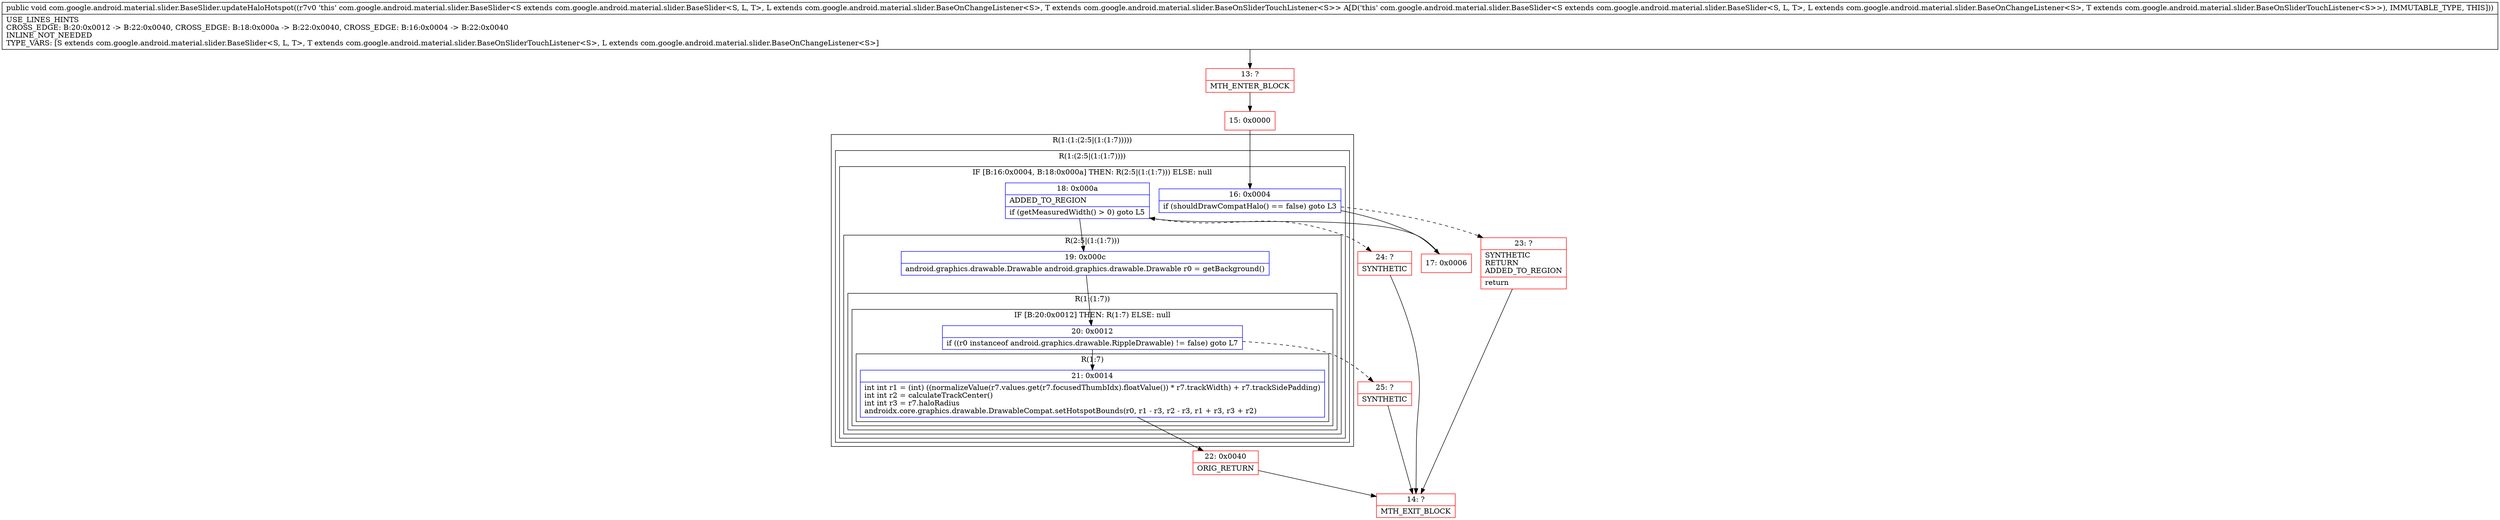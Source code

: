 digraph "CFG forcom.google.android.material.slider.BaseSlider.updateHaloHotspot()V" {
subgraph cluster_Region_506367367 {
label = "R(1:(1:(2:5|(1:(1:7)))))";
node [shape=record,color=blue];
subgraph cluster_Region_1027548762 {
label = "R(1:(2:5|(1:(1:7))))";
node [shape=record,color=blue];
subgraph cluster_IfRegion_804011453 {
label = "IF [B:16:0x0004, B:18:0x000a] THEN: R(2:5|(1:(1:7))) ELSE: null";
node [shape=record,color=blue];
Node_16 [shape=record,label="{16\:\ 0x0004|if (shouldDrawCompatHalo() == false) goto L3\l}"];
Node_18 [shape=record,label="{18\:\ 0x000a|ADDED_TO_REGION\l|if (getMeasuredWidth() \> 0) goto L5\l}"];
subgraph cluster_Region_1994351411 {
label = "R(2:5|(1:(1:7)))";
node [shape=record,color=blue];
Node_19 [shape=record,label="{19\:\ 0x000c|android.graphics.drawable.Drawable android.graphics.drawable.Drawable r0 = getBackground()\l}"];
subgraph cluster_Region_675153086 {
label = "R(1:(1:7))";
node [shape=record,color=blue];
subgraph cluster_IfRegion_1362667145 {
label = "IF [B:20:0x0012] THEN: R(1:7) ELSE: null";
node [shape=record,color=blue];
Node_20 [shape=record,label="{20\:\ 0x0012|if ((r0 instanceof android.graphics.drawable.RippleDrawable) != false) goto L7\l}"];
subgraph cluster_Region_944521371 {
label = "R(1:7)";
node [shape=record,color=blue];
Node_21 [shape=record,label="{21\:\ 0x0014|int int r1 = (int) ((normalizeValue(r7.values.get(r7.focusedThumbIdx).floatValue()) * r7.trackWidth) + r7.trackSidePadding)\lint int r2 = calculateTrackCenter()\lint int r3 = r7.haloRadius\landroidx.core.graphics.drawable.DrawableCompat.setHotspotBounds(r0, r1 \- r3, r2 \- r3, r1 + r3, r3 + r2)\l}"];
}
}
}
}
}
}
}
Node_13 [shape=record,color=red,label="{13\:\ ?|MTH_ENTER_BLOCK\l}"];
Node_15 [shape=record,color=red,label="{15\:\ 0x0000}"];
Node_17 [shape=record,color=red,label="{17\:\ 0x0006}"];
Node_22 [shape=record,color=red,label="{22\:\ 0x0040|ORIG_RETURN\l}"];
Node_14 [shape=record,color=red,label="{14\:\ ?|MTH_EXIT_BLOCK\l}"];
Node_25 [shape=record,color=red,label="{25\:\ ?|SYNTHETIC\l}"];
Node_24 [shape=record,color=red,label="{24\:\ ?|SYNTHETIC\l}"];
Node_23 [shape=record,color=red,label="{23\:\ ?|SYNTHETIC\lRETURN\lADDED_TO_REGION\l|return\l}"];
MethodNode[shape=record,label="{public void com.google.android.material.slider.BaseSlider.updateHaloHotspot((r7v0 'this' com.google.android.material.slider.BaseSlider\<S extends com.google.android.material.slider.BaseSlider\<S, L, T\>, L extends com.google.android.material.slider.BaseOnChangeListener\<S\>, T extends com.google.android.material.slider.BaseOnSliderTouchListener\<S\>\> A[D('this' com.google.android.material.slider.BaseSlider\<S extends com.google.android.material.slider.BaseSlider\<S, L, T\>, L extends com.google.android.material.slider.BaseOnChangeListener\<S\>, T extends com.google.android.material.slider.BaseOnSliderTouchListener\<S\>\>), IMMUTABLE_TYPE, THIS]))  | USE_LINES_HINTS\lCROSS_EDGE: B:20:0x0012 \-\> B:22:0x0040, CROSS_EDGE: B:18:0x000a \-\> B:22:0x0040, CROSS_EDGE: B:16:0x0004 \-\> B:22:0x0040\lINLINE_NOT_NEEDED\lTYPE_VARS: [S extends com.google.android.material.slider.BaseSlider\<S, L, T\>, T extends com.google.android.material.slider.BaseOnSliderTouchListener\<S\>, L extends com.google.android.material.slider.BaseOnChangeListener\<S\>]\l}"];
MethodNode -> Node_13;Node_16 -> Node_17;
Node_16 -> Node_23[style=dashed];
Node_18 -> Node_19;
Node_18 -> Node_24[style=dashed];
Node_19 -> Node_20;
Node_20 -> Node_21;
Node_20 -> Node_25[style=dashed];
Node_21 -> Node_22;
Node_13 -> Node_15;
Node_15 -> Node_16;
Node_17 -> Node_18;
Node_22 -> Node_14;
Node_25 -> Node_14;
Node_24 -> Node_14;
Node_23 -> Node_14;
}

